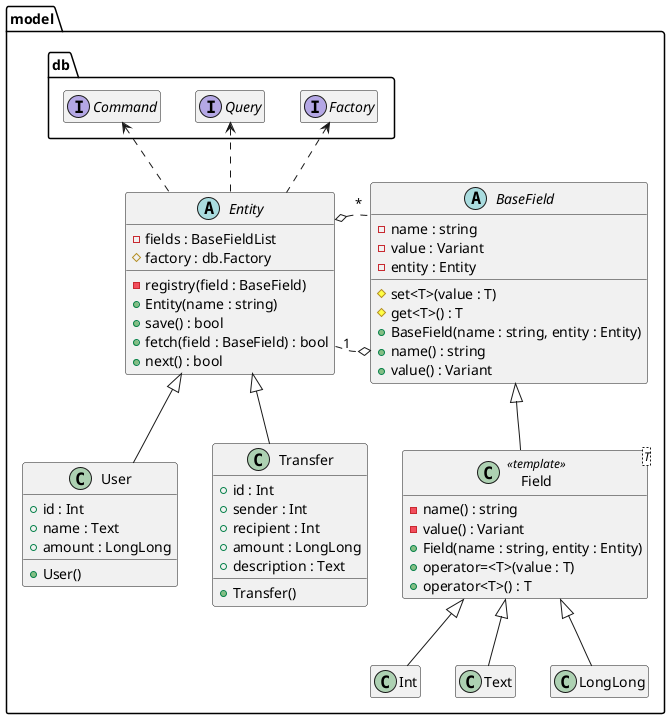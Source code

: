 @startuml
hide empty members
namespace model {
    namespace db {
        interface Factory
        interface Query
        interface Command
    }
    abstract class Entity {
        - fields : BaseFieldList
        # factory : db.Factory
        - registry(field : BaseField)
        + Entity(name : string)
        + save() : bool
        + fetch(field : BaseField) : bool
        + next() : bool
    }
    abstract class BaseField {
        - name : string
        - value : Variant
        - entity : Entity
        # set<T>(value : T)
        # get<T>() : T
        + BaseField(name : string, entity : Entity)
        + name() : string
        + value() : Variant
    }
    class Field<T> << template>> {
        - name() : string
        - value() : Variant
        + Field(name : string, entity : Entity)
        + operator=<T>(value : T)
        + operator<T>() : T
    }
    class User {
        + User()
        + id : Int
        + name : Text
        + amount : LongLong
    }
    class Transfer {
        + Transfer()
        + id : Int
        + sender : Int
        + recipient : Int
        + amount : LongLong
        + description : Text
    }

    BaseField <|-- Field
    Field <|-- Int
    Field <|-- Text
    Field <|-- LongLong
    model.db.Factory <.. Entity
    model.db.Query <.. Entity
    model.db.Command <.. Entity
    Entity "1" .o BaseField
    Entity o. "*" BaseField
    Entity <|-- User
    Entity <|-- Transfer
}
@enduml
